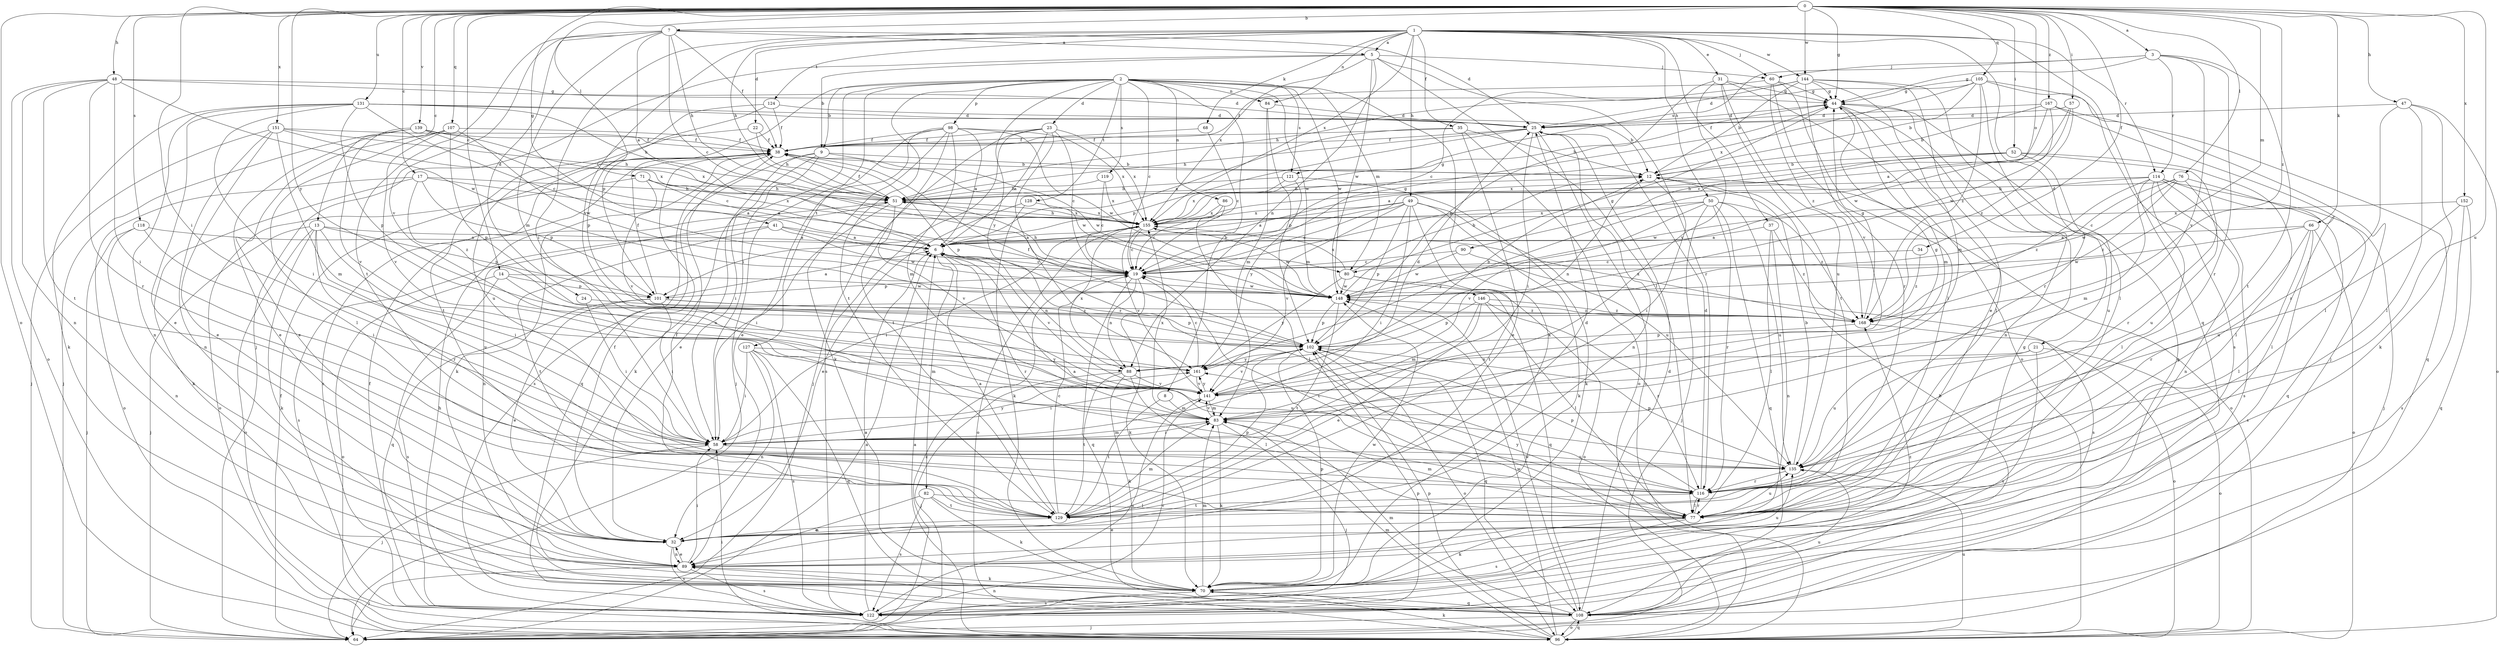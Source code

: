 strict digraph  {
0;
1;
2;
3;
5;
6;
7;
8;
9;
12;
13;
14;
17;
19;
21;
22;
23;
24;
25;
31;
32;
34;
35;
37;
38;
41;
44;
47;
48;
49;
50;
51;
52;
57;
58;
60;
64;
66;
68;
70;
71;
76;
77;
80;
82;
83;
84;
86;
88;
89;
90;
96;
98;
101;
102;
105;
107;
108;
114;
116;
118;
119;
121;
122;
124;
127;
128;
129;
131;
135;
139;
141;
144;
146;
148;
151;
152;
155;
161;
167;
168;
0 -> 3  [label=a];
0 -> 7  [label=b];
0 -> 13  [label=c];
0 -> 14  [label=c];
0 -> 17  [label=c];
0 -> 34  [label=f];
0 -> 41  [label=g];
0 -> 44  [label=g];
0 -> 47  [label=h];
0 -> 48  [label=h];
0 -> 52  [label=i];
0 -> 57  [label=i];
0 -> 58  [label=i];
0 -> 66  [label=k];
0 -> 71  [label=l];
0 -> 76  [label=l];
0 -> 80  [label=m];
0 -> 90  [label=o];
0 -> 96  [label=o];
0 -> 105  [label=q];
0 -> 107  [label=q];
0 -> 118  [label=s];
0 -> 131  [label=u];
0 -> 135  [label=u];
0 -> 139  [label=v];
0 -> 144  [label=w];
0 -> 151  [label=x];
0 -> 152  [label=x];
0 -> 161  [label=y];
0 -> 167  [label=z];
0 -> 168  [label=z];
1 -> 5  [label=a];
1 -> 21  [label=d];
1 -> 22  [label=d];
1 -> 31  [label=e];
1 -> 35  [label=f];
1 -> 37  [label=f];
1 -> 49  [label=h];
1 -> 50  [label=h];
1 -> 51  [label=h];
1 -> 58  [label=i];
1 -> 60  [label=j];
1 -> 68  [label=k];
1 -> 84  [label=n];
1 -> 108  [label=q];
1 -> 114  [label=r];
1 -> 124  [label=t];
1 -> 141  [label=v];
1 -> 144  [label=w];
1 -> 155  [label=x];
2 -> 8  [label=b];
2 -> 9  [label=b];
2 -> 19  [label=c];
2 -> 23  [label=d];
2 -> 58  [label=i];
2 -> 70  [label=k];
2 -> 80  [label=m];
2 -> 84  [label=n];
2 -> 86  [label=n];
2 -> 98  [label=p];
2 -> 101  [label=p];
2 -> 119  [label=s];
2 -> 121  [label=s];
2 -> 127  [label=t];
2 -> 128  [label=t];
2 -> 129  [label=t];
2 -> 146  [label=w];
2 -> 148  [label=w];
2 -> 161  [label=y];
3 -> 44  [label=g];
3 -> 60  [label=j];
3 -> 114  [label=r];
3 -> 116  [label=r];
3 -> 121  [label=s];
3 -> 129  [label=t];
3 -> 141  [label=v];
5 -> 9  [label=b];
5 -> 60  [label=j];
5 -> 64  [label=j];
5 -> 77  [label=l];
5 -> 88  [label=n];
5 -> 116  [label=r];
5 -> 148  [label=w];
5 -> 155  [label=x];
6 -> 19  [label=c];
6 -> 80  [label=m];
6 -> 82  [label=m];
6 -> 88  [label=n];
6 -> 116  [label=r];
6 -> 141  [label=v];
7 -> 5  [label=a];
7 -> 6  [label=a];
7 -> 19  [label=c];
7 -> 24  [label=d];
7 -> 25  [label=d];
7 -> 38  [label=f];
7 -> 51  [label=h];
7 -> 83  [label=m];
7 -> 129  [label=t];
7 -> 141  [label=v];
8 -> 83  [label=m];
8 -> 129  [label=t];
9 -> 12  [label=b];
9 -> 32  [label=e];
9 -> 58  [label=i];
9 -> 70  [label=k];
9 -> 122  [label=s];
9 -> 148  [label=w];
12 -> 51  [label=h];
12 -> 58  [label=i];
12 -> 88  [label=n];
12 -> 96  [label=o];
13 -> 6  [label=a];
13 -> 58  [label=i];
13 -> 64  [label=j];
13 -> 70  [label=k];
13 -> 96  [label=o];
13 -> 101  [label=p];
13 -> 116  [label=r];
13 -> 135  [label=u];
14 -> 88  [label=n];
14 -> 96  [label=o];
14 -> 101  [label=p];
14 -> 108  [label=q];
14 -> 148  [label=w];
17 -> 6  [label=a];
17 -> 51  [label=h];
17 -> 70  [label=k];
17 -> 96  [label=o];
17 -> 101  [label=p];
17 -> 168  [label=z];
19 -> 44  [label=g];
19 -> 51  [label=h];
19 -> 70  [label=k];
19 -> 88  [label=n];
19 -> 101  [label=p];
19 -> 108  [label=q];
19 -> 148  [label=w];
21 -> 88  [label=n];
21 -> 96  [label=o];
21 -> 122  [label=s];
21 -> 135  [label=u];
22 -> 38  [label=f];
22 -> 51  [label=h];
22 -> 135  [label=u];
23 -> 6  [label=a];
23 -> 19  [label=c];
23 -> 38  [label=f];
23 -> 64  [label=j];
23 -> 116  [label=r];
23 -> 122  [label=s];
23 -> 155  [label=x];
24 -> 58  [label=i];
24 -> 168  [label=z];
25 -> 38  [label=f];
25 -> 51  [label=h];
25 -> 58  [label=i];
25 -> 89  [label=n];
25 -> 96  [label=o];
25 -> 101  [label=p];
31 -> 44  [label=g];
31 -> 96  [label=o];
31 -> 102  [label=p];
31 -> 129  [label=t];
31 -> 135  [label=u];
31 -> 141  [label=v];
32 -> 38  [label=f];
32 -> 89  [label=n];
32 -> 122  [label=s];
34 -> 19  [label=c];
34 -> 168  [label=z];
35 -> 6  [label=a];
35 -> 12  [label=b];
35 -> 32  [label=e];
35 -> 38  [label=f];
35 -> 96  [label=o];
37 -> 6  [label=a];
37 -> 77  [label=l];
37 -> 89  [label=n];
37 -> 168  [label=z];
38 -> 12  [label=b];
38 -> 70  [label=k];
38 -> 102  [label=p];
38 -> 108  [label=q];
38 -> 122  [label=s];
38 -> 148  [label=w];
41 -> 6  [label=a];
41 -> 19  [label=c];
41 -> 122  [label=s];
41 -> 129  [label=t];
41 -> 148  [label=w];
44 -> 25  [label=d];
44 -> 77  [label=l];
44 -> 83  [label=m];
44 -> 89  [label=n];
44 -> 108  [label=q];
47 -> 25  [label=d];
47 -> 70  [label=k];
47 -> 77  [label=l];
47 -> 96  [label=o];
47 -> 116  [label=r];
48 -> 25  [label=d];
48 -> 44  [label=g];
48 -> 58  [label=i];
48 -> 89  [label=n];
48 -> 96  [label=o];
48 -> 116  [label=r];
48 -> 129  [label=t];
48 -> 148  [label=w];
49 -> 6  [label=a];
49 -> 19  [label=c];
49 -> 58  [label=i];
49 -> 70  [label=k];
49 -> 102  [label=p];
49 -> 129  [label=t];
49 -> 135  [label=u];
49 -> 141  [label=v];
49 -> 155  [label=x];
50 -> 64  [label=j];
50 -> 108  [label=q];
50 -> 116  [label=r];
50 -> 135  [label=u];
50 -> 141  [label=v];
50 -> 155  [label=x];
50 -> 161  [label=y];
50 -> 168  [label=z];
51 -> 38  [label=f];
51 -> 58  [label=i];
51 -> 89  [label=n];
51 -> 141  [label=v];
51 -> 155  [label=x];
52 -> 6  [label=a];
52 -> 12  [label=b];
52 -> 77  [label=l];
52 -> 116  [label=r];
52 -> 135  [label=u];
52 -> 155  [label=x];
57 -> 6  [label=a];
57 -> 25  [label=d];
57 -> 148  [label=w];
57 -> 168  [label=z];
58 -> 64  [label=j];
58 -> 83  [label=m];
58 -> 135  [label=u];
58 -> 161  [label=y];
60 -> 38  [label=f];
60 -> 44  [label=g];
60 -> 77  [label=l];
60 -> 116  [label=r];
60 -> 168  [label=z];
64 -> 6  [label=a];
64 -> 19  [label=c];
64 -> 38  [label=f];
64 -> 102  [label=p];
66 -> 6  [label=a];
66 -> 77  [label=l];
66 -> 96  [label=o];
66 -> 116  [label=r];
66 -> 122  [label=s];
66 -> 148  [label=w];
68 -> 19  [label=c];
68 -> 38  [label=f];
70 -> 44  [label=g];
70 -> 83  [label=m];
70 -> 102  [label=p];
70 -> 108  [label=q];
70 -> 122  [label=s];
70 -> 148  [label=w];
70 -> 168  [label=z];
71 -> 6  [label=a];
71 -> 51  [label=h];
71 -> 96  [label=o];
71 -> 141  [label=v];
71 -> 155  [label=x];
76 -> 19  [label=c];
76 -> 51  [label=h];
76 -> 77  [label=l];
76 -> 135  [label=u];
76 -> 148  [label=w];
76 -> 168  [label=z];
77 -> 19  [label=c];
77 -> 32  [label=e];
77 -> 70  [label=k];
77 -> 83  [label=m];
77 -> 116  [label=r];
77 -> 122  [label=s];
77 -> 135  [label=u];
77 -> 161  [label=y];
80 -> 12  [label=b];
80 -> 96  [label=o];
80 -> 108  [label=q];
80 -> 148  [label=w];
80 -> 155  [label=x];
80 -> 161  [label=y];
82 -> 70  [label=k];
82 -> 77  [label=l];
82 -> 89  [label=n];
82 -> 122  [label=s];
82 -> 129  [label=t];
83 -> 58  [label=i];
83 -> 64  [label=j];
83 -> 70  [label=k];
83 -> 141  [label=v];
83 -> 155  [label=x];
84 -> 25  [label=d];
84 -> 83  [label=m];
84 -> 102  [label=p];
86 -> 19  [label=c];
86 -> 77  [label=l];
86 -> 155  [label=x];
88 -> 64  [label=j];
88 -> 70  [label=k];
88 -> 77  [label=l];
88 -> 129  [label=t];
88 -> 141  [label=v];
88 -> 155  [label=x];
89 -> 32  [label=e];
89 -> 58  [label=i];
89 -> 64  [label=j];
89 -> 70  [label=k];
89 -> 122  [label=s];
89 -> 135  [label=u];
90 -> 19  [label=c];
90 -> 122  [label=s];
90 -> 148  [label=w];
96 -> 6  [label=a];
96 -> 58  [label=i];
96 -> 70  [label=k];
96 -> 83  [label=m];
96 -> 102  [label=p];
96 -> 108  [label=q];
96 -> 135  [label=u];
96 -> 148  [label=w];
98 -> 6  [label=a];
98 -> 32  [label=e];
98 -> 38  [label=f];
98 -> 64  [label=j];
98 -> 70  [label=k];
98 -> 83  [label=m];
98 -> 129  [label=t];
98 -> 148  [label=w];
98 -> 155  [label=x];
101 -> 6  [label=a];
101 -> 32  [label=e];
101 -> 38  [label=f];
101 -> 58  [label=i];
101 -> 102  [label=p];
101 -> 122  [label=s];
101 -> 168  [label=z];
102 -> 12  [label=b];
102 -> 38  [label=f];
102 -> 96  [label=o];
102 -> 108  [label=q];
102 -> 141  [label=v];
102 -> 161  [label=y];
105 -> 12  [label=b];
105 -> 44  [label=g];
105 -> 51  [label=h];
105 -> 64  [label=j];
105 -> 77  [label=l];
105 -> 122  [label=s];
105 -> 155  [label=x];
105 -> 168  [label=z];
107 -> 32  [label=e];
107 -> 38  [label=f];
107 -> 77  [label=l];
107 -> 102  [label=p];
107 -> 141  [label=v];
107 -> 148  [label=w];
108 -> 12  [label=b];
108 -> 25  [label=d];
108 -> 64  [label=j];
108 -> 83  [label=m];
108 -> 89  [label=n];
108 -> 96  [label=o];
108 -> 135  [label=u];
108 -> 148  [label=w];
114 -> 51  [label=h];
114 -> 64  [label=j];
114 -> 77  [label=l];
114 -> 83  [label=m];
114 -> 89  [label=n];
114 -> 108  [label=q];
114 -> 122  [label=s];
114 -> 148  [label=w];
114 -> 168  [label=z];
116 -> 6  [label=a];
116 -> 25  [label=d];
116 -> 77  [label=l];
116 -> 102  [label=p];
116 -> 129  [label=t];
118 -> 6  [label=a];
118 -> 58  [label=i];
118 -> 64  [label=j];
118 -> 89  [label=n];
119 -> 19  [label=c];
119 -> 51  [label=h];
119 -> 155  [label=x];
121 -> 51  [label=h];
121 -> 70  [label=k];
121 -> 155  [label=x];
121 -> 161  [label=y];
122 -> 6  [label=a];
122 -> 38  [label=f];
122 -> 51  [label=h];
122 -> 141  [label=v];
124 -> 25  [label=d];
124 -> 38  [label=f];
124 -> 102  [label=p];
124 -> 129  [label=t];
127 -> 58  [label=i];
127 -> 89  [label=n];
127 -> 108  [label=q];
127 -> 122  [label=s];
127 -> 135  [label=u];
127 -> 161  [label=y];
128 -> 32  [label=e];
128 -> 70  [label=k];
128 -> 155  [label=x];
129 -> 6  [label=a];
129 -> 19  [label=c];
129 -> 25  [label=d];
129 -> 32  [label=e];
129 -> 38  [label=f];
129 -> 83  [label=m];
129 -> 102  [label=p];
131 -> 12  [label=b];
131 -> 19  [label=c];
131 -> 25  [label=d];
131 -> 32  [label=e];
131 -> 51  [label=h];
131 -> 58  [label=i];
131 -> 70  [label=k];
131 -> 89  [label=n];
131 -> 102  [label=p];
135 -> 12  [label=b];
135 -> 102  [label=p];
135 -> 116  [label=r];
139 -> 19  [label=c];
139 -> 32  [label=e];
139 -> 38  [label=f];
139 -> 64  [label=j];
139 -> 141  [label=v];
139 -> 155  [label=x];
141 -> 25  [label=d];
141 -> 44  [label=g];
141 -> 83  [label=m];
141 -> 122  [label=s];
141 -> 161  [label=y];
144 -> 12  [label=b];
144 -> 19  [label=c];
144 -> 25  [label=d];
144 -> 32  [label=e];
144 -> 44  [label=g];
144 -> 83  [label=m];
144 -> 116  [label=r];
144 -> 141  [label=v];
146 -> 32  [label=e];
146 -> 77  [label=l];
146 -> 83  [label=m];
146 -> 102  [label=p];
146 -> 116  [label=r];
146 -> 168  [label=z];
148 -> 44  [label=g];
148 -> 102  [label=p];
148 -> 129  [label=t];
148 -> 168  [label=z];
151 -> 32  [label=e];
151 -> 38  [label=f];
151 -> 51  [label=h];
151 -> 64  [label=j];
151 -> 83  [label=m];
151 -> 89  [label=n];
151 -> 155  [label=x];
152 -> 108  [label=q];
152 -> 122  [label=s];
152 -> 135  [label=u];
152 -> 155  [label=x];
155 -> 6  [label=a];
155 -> 19  [label=c];
155 -> 44  [label=g];
155 -> 51  [label=h];
155 -> 58  [label=i];
155 -> 96  [label=o];
155 -> 141  [label=v];
155 -> 148  [label=w];
161 -> 19  [label=c];
161 -> 58  [label=i];
161 -> 141  [label=v];
167 -> 12  [label=b];
167 -> 19  [label=c];
167 -> 25  [label=d];
167 -> 77  [label=l];
167 -> 108  [label=q];
167 -> 148  [label=w];
168 -> 44  [label=g];
168 -> 96  [label=o];
168 -> 102  [label=p];
168 -> 155  [label=x];
}
